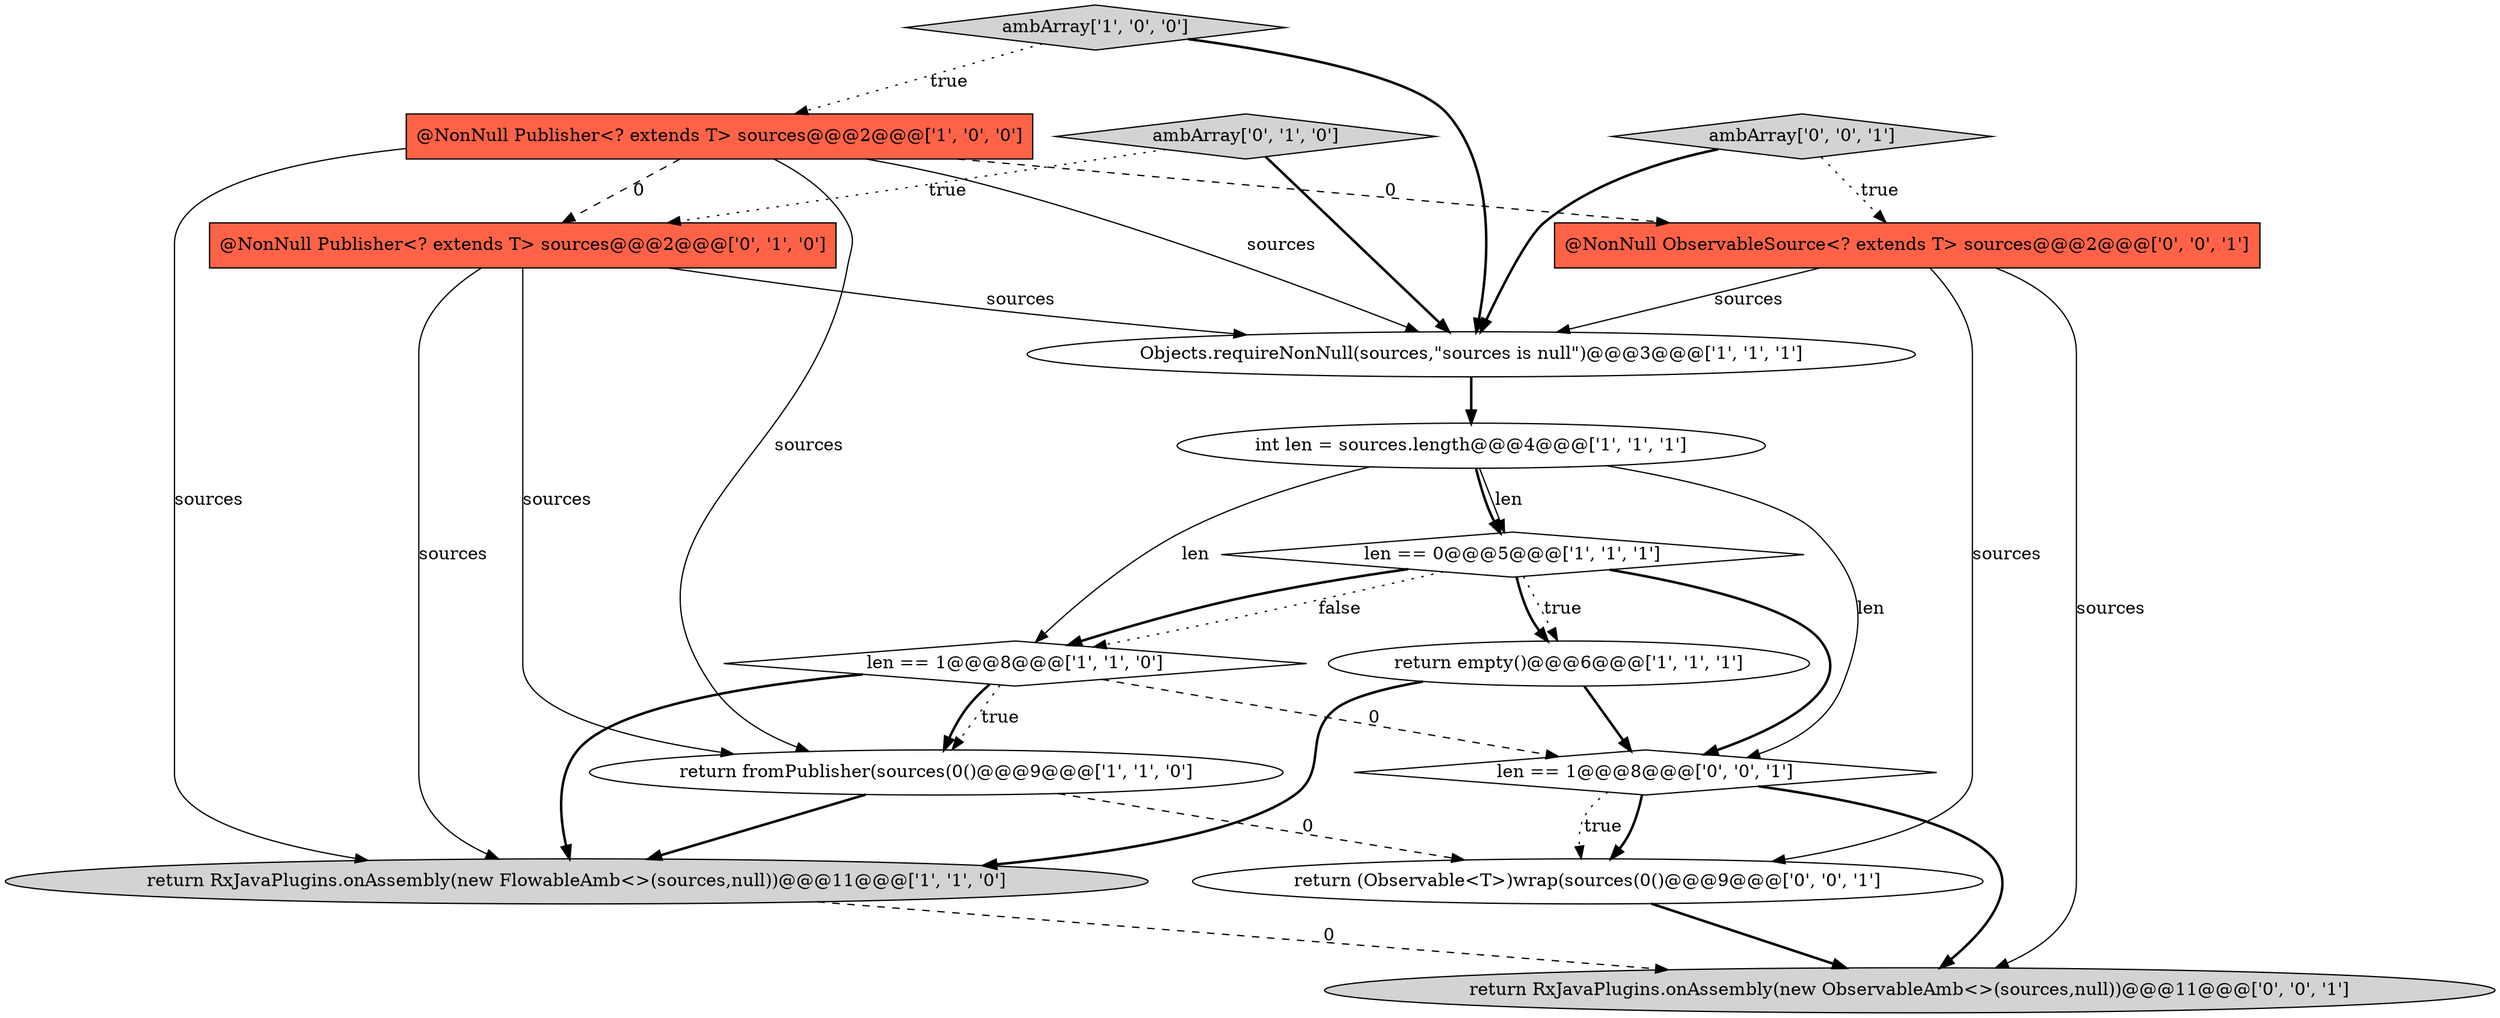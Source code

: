 digraph {
12 [style = filled, label = "@NonNull ObservableSource<? extends T> sources@@@2@@@['0', '0', '1']", fillcolor = tomato, shape = box image = "AAA0AAABBB3BBB"];
3 [style = filled, label = "int len = sources.length@@@4@@@['1', '1', '1']", fillcolor = white, shape = ellipse image = "AAA0AAABBB1BBB"];
10 [style = filled, label = "ambArray['0', '1', '0']", fillcolor = lightgray, shape = diamond image = "AAA0AAABBB2BBB"];
11 [style = filled, label = "return RxJavaPlugins.onAssembly(new ObservableAmb<>(sources,null))@@@11@@@['0', '0', '1']", fillcolor = lightgray, shape = ellipse image = "AAA0AAABBB3BBB"];
5 [style = filled, label = "@NonNull Publisher<? extends T> sources@@@2@@@['1', '0', '0']", fillcolor = tomato, shape = box image = "AAA1AAABBB1BBB"];
2 [style = filled, label = "Objects.requireNonNull(sources,\"sources is null\")@@@3@@@['1', '1', '1']", fillcolor = white, shape = ellipse image = "AAA0AAABBB1BBB"];
9 [style = filled, label = "@NonNull Publisher<? extends T> sources@@@2@@@['0', '1', '0']", fillcolor = tomato, shape = box image = "AAA1AAABBB2BBB"];
0 [style = filled, label = "len == 0@@@5@@@['1', '1', '1']", fillcolor = white, shape = diamond image = "AAA0AAABBB1BBB"];
14 [style = filled, label = "ambArray['0', '0', '1']", fillcolor = lightgray, shape = diamond image = "AAA0AAABBB3BBB"];
7 [style = filled, label = "return fromPublisher(sources(0()@@@9@@@['1', '1', '0']", fillcolor = white, shape = ellipse image = "AAA0AAABBB1BBB"];
8 [style = filled, label = "return empty()@@@6@@@['1', '1', '1']", fillcolor = white, shape = ellipse image = "AAA0AAABBB1BBB"];
13 [style = filled, label = "len == 1@@@8@@@['0', '0', '1']", fillcolor = white, shape = diamond image = "AAA0AAABBB3BBB"];
15 [style = filled, label = "return (Observable<T>)wrap(sources(0()@@@9@@@['0', '0', '1']", fillcolor = white, shape = ellipse image = "AAA0AAABBB3BBB"];
6 [style = filled, label = "return RxJavaPlugins.onAssembly(new FlowableAmb<>(sources,null))@@@11@@@['1', '1', '0']", fillcolor = lightgray, shape = ellipse image = "AAA0AAABBB1BBB"];
4 [style = filled, label = "len == 1@@@8@@@['1', '1', '0']", fillcolor = white, shape = diamond image = "AAA0AAABBB1BBB"];
1 [style = filled, label = "ambArray['1', '0', '0']", fillcolor = lightgray, shape = diamond image = "AAA0AAABBB1BBB"];
5->12 [style = dashed, label="0"];
0->13 [style = bold, label=""];
14->12 [style = dotted, label="true"];
4->6 [style = bold, label=""];
2->3 [style = bold, label=""];
6->11 [style = dashed, label="0"];
5->6 [style = solid, label="sources"];
0->4 [style = dotted, label="false"];
4->7 [style = dotted, label="true"];
9->7 [style = solid, label="sources"];
5->9 [style = dashed, label="0"];
8->6 [style = bold, label=""];
12->11 [style = solid, label="sources"];
3->4 [style = solid, label="len"];
5->7 [style = solid, label="sources"];
12->2 [style = solid, label="sources"];
10->9 [style = dotted, label="true"];
13->11 [style = bold, label=""];
12->15 [style = solid, label="sources"];
4->7 [style = bold, label=""];
3->0 [style = bold, label=""];
5->2 [style = solid, label="sources"];
0->8 [style = dotted, label="true"];
9->2 [style = solid, label="sources"];
15->11 [style = bold, label=""];
0->4 [style = bold, label=""];
7->6 [style = bold, label=""];
0->8 [style = bold, label=""];
3->13 [style = solid, label="len"];
7->15 [style = dashed, label="0"];
10->2 [style = bold, label=""];
1->2 [style = bold, label=""];
14->2 [style = bold, label=""];
13->15 [style = bold, label=""];
13->15 [style = dotted, label="true"];
3->0 [style = solid, label="len"];
4->13 [style = dashed, label="0"];
9->6 [style = solid, label="sources"];
1->5 [style = dotted, label="true"];
8->13 [style = bold, label=""];
}
